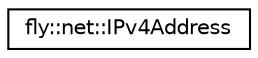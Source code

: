 digraph "Graphical Class Hierarchy"
{
 // LATEX_PDF_SIZE
  edge [fontname="Helvetica",fontsize="10",labelfontname="Helvetica",labelfontsize="10"];
  node [fontname="Helvetica",fontsize="10",shape=record];
  rankdir="LR";
  Node0 [label="fly::net::IPv4Address",height=0.2,width=0.4,color="black", fillcolor="white", style="filled",URL="$classfly_1_1net_1_1_i_pv4_address.html",tooltip=" "];
}

